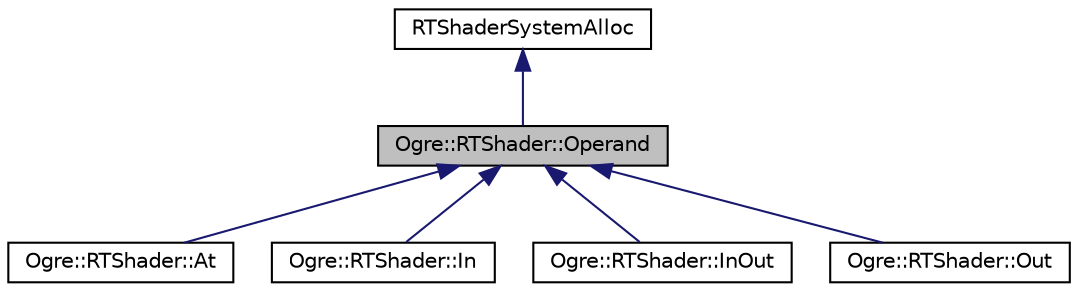 digraph "Ogre::RTShader::Operand"
{
  bgcolor="transparent";
  edge [fontname="Helvetica",fontsize="10",labelfontname="Helvetica",labelfontsize="10"];
  node [fontname="Helvetica",fontsize="10",shape=record];
  Node0 [label="Ogre::RTShader::Operand",height=0.2,width=0.4,color="black", fillcolor="grey75", style="filled", fontcolor="black"];
  Node1 -> Node0 [dir="back",color="midnightblue",fontsize="10",style="solid",fontname="Helvetica"];
  Node1 [label="RTShaderSystemAlloc",height=0.2,width=0.4,color="black",URL="$class_ogre_1_1_allocated_object.html"];
  Node0 -> Node2 [dir="back",color="midnightblue",fontsize="10",style="solid",fontname="Helvetica"];
  Node2 [label="Ogre::RTShader::At",height=0.2,width=0.4,color="black",URL="$struct_ogre_1_1_r_t_shader_1_1_at.html",tooltip="shorthand for operator[] on preceding operand. e.g. myArray[p] "];
  Node0 -> Node3 [dir="back",color="midnightblue",fontsize="10",style="solid",fontname="Helvetica"];
  Node3 [label="Ogre::RTShader::In",height=0.2,width=0.4,color="black",URL="$struct_ogre_1_1_r_t_shader_1_1_in.html"];
  Node0 -> Node4 [dir="back",color="midnightblue",fontsize="10",style="solid",fontname="Helvetica"];
  Node4 [label="Ogre::RTShader::InOut",height=0.2,width=0.4,color="black",URL="$struct_ogre_1_1_r_t_shader_1_1_in_out.html"];
  Node0 -> Node5 [dir="back",color="midnightblue",fontsize="10",style="solid",fontname="Helvetica"];
  Node5 [label="Ogre::RTShader::Out",height=0.2,width=0.4,color="black",URL="$struct_ogre_1_1_r_t_shader_1_1_out.html"];
}
